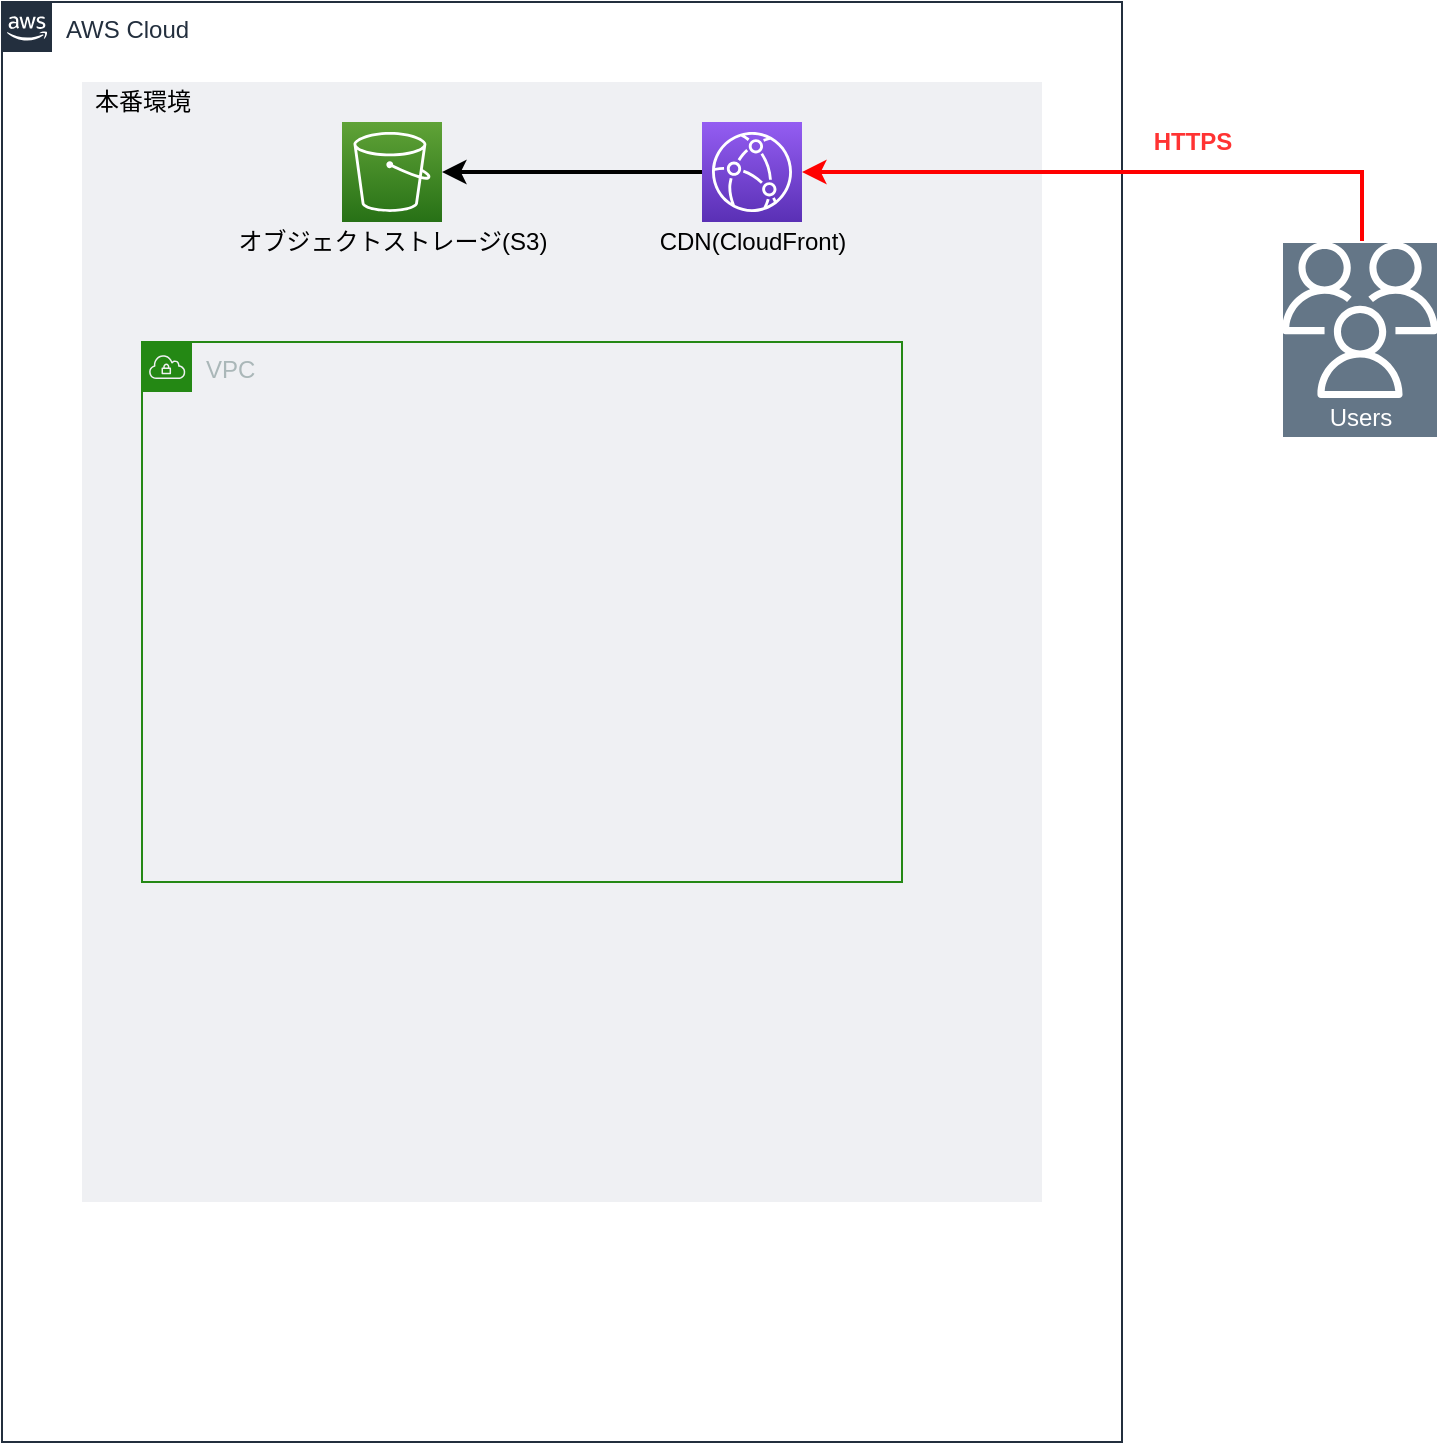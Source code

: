 <mxfile version="14.4.2" type="github"><diagram id="qfBL-MXTpx8A3UTUATgP" name="Page-1"><mxGraphModel dx="782" dy="665" grid="1" gridSize="10" guides="1" tooltips="1" connect="1" arrows="1" fold="1" page="1" pageScale="1" pageWidth="827" pageHeight="1169" math="0" shadow="0"><root><mxCell id="0"/><mxCell id="1" parent="0"/><mxCell id="oaKmaiJYKkS-YHLJhEE7-1" value="AWS Cloud" style="points=[[0,0],[0.25,0],[0.5,0],[0.75,0],[1,0],[1,0.25],[1,0.5],[1,0.75],[1,1],[0.75,1],[0.5,1],[0.25,1],[0,1],[0,0.75],[0,0.5],[0,0.25]];outlineConnect=0;gradientColor=none;html=1;whiteSpace=wrap;fontSize=12;fontStyle=0;shape=mxgraph.aws4.group;grIcon=mxgraph.aws4.group_aws_cloud_alt;strokeColor=#232F3E;fillColor=none;verticalAlign=top;align=left;spacingLeft=30;fontColor=#232F3E;dashed=0;" vertex="1" parent="1"><mxGeometry width="560" height="720" as="geometry"/></mxCell><mxCell id="oaKmaiJYKkS-YHLJhEE7-5" value="" style="fillColor=#EFF0F3;strokeColor=none;dashed=0;verticalAlign=top;fontStyle=0;fontColor=#232F3D;" vertex="1" parent="1"><mxGeometry x="40" y="40" width="480" height="560" as="geometry"/></mxCell><mxCell id="oaKmaiJYKkS-YHLJhEE7-2" value="VPC" style="points=[[0,0],[0.25,0],[0.5,0],[0.75,0],[1,0],[1,0.25],[1,0.5],[1,0.75],[1,1],[0.75,1],[0.5,1],[0.25,1],[0,1],[0,0.75],[0,0.5],[0,0.25]];outlineConnect=0;gradientColor=none;html=1;whiteSpace=wrap;fontSize=12;fontStyle=0;shape=mxgraph.aws4.group;grIcon=mxgraph.aws4.group_vpc;strokeColor=#248814;fillColor=none;verticalAlign=top;align=left;spacingLeft=30;fontColor=#AAB7B8;dashed=0;" vertex="1" parent="1"><mxGeometry x="70" y="170" width="380" height="270" as="geometry"/></mxCell><mxCell id="oaKmaiJYKkS-YHLJhEE7-8" value="本番環境" style="text;html=1;resizable=0;autosize=1;align=center;verticalAlign=middle;points=[];fillColor=none;strokeColor=none;rounded=0;" vertex="1" parent="1"><mxGeometry x="40" y="40" width="60" height="20" as="geometry"/></mxCell><mxCell id="oaKmaiJYKkS-YHLJhEE7-11" value="" style="group" vertex="1" connectable="0" parent="1"><mxGeometry x="110" y="60" width="170" height="70" as="geometry"/></mxCell><mxCell id="oaKmaiJYKkS-YHLJhEE7-9" value="" style="points=[[0,0,0],[0.25,0,0],[0.5,0,0],[0.75,0,0],[1,0,0],[0,1,0],[0.25,1,0],[0.5,1,0],[0.75,1,0],[1,1,0],[0,0.25,0],[0,0.5,0],[0,0.75,0],[1,0.25,0],[1,0.5,0],[1,0.75,0]];outlineConnect=0;fontColor=#232F3E;gradientColor=#60A337;gradientDirection=north;fillColor=#277116;strokeColor=#ffffff;dashed=0;verticalLabelPosition=bottom;verticalAlign=top;align=center;html=1;fontSize=12;fontStyle=0;aspect=fixed;shape=mxgraph.aws4.resourceIcon;resIcon=mxgraph.aws4.s3;" vertex="1" parent="oaKmaiJYKkS-YHLJhEE7-11"><mxGeometry x="60" width="50" height="50" as="geometry"/></mxCell><mxCell id="oaKmaiJYKkS-YHLJhEE7-10" value="オブジェクトストレージ(S3)" style="text;html=1;resizable=0;autosize=1;align=center;verticalAlign=middle;points=[];fillColor=none;strokeColor=none;rounded=0;" vertex="1" parent="oaKmaiJYKkS-YHLJhEE7-11"><mxGeometry y="50" width="170" height="20" as="geometry"/></mxCell><mxCell id="oaKmaiJYKkS-YHLJhEE7-13" style="edgeStyle=orthogonalEdgeStyle;rounded=0;orthogonalLoop=1;jettySize=auto;html=1;strokeWidth=2;" edge="1" parent="1" source="oaKmaiJYKkS-YHLJhEE7-12" target="oaKmaiJYKkS-YHLJhEE7-9"><mxGeometry relative="1" as="geometry"/></mxCell><mxCell id="oaKmaiJYKkS-YHLJhEE7-15" value="" style="group" vertex="1" connectable="0" parent="1"><mxGeometry x="320" y="60" width="110" height="70" as="geometry"/></mxCell><mxCell id="oaKmaiJYKkS-YHLJhEE7-12" value="" style="points=[[0,0,0],[0.25,0,0],[0.5,0,0],[0.75,0,0],[1,0,0],[0,1,0],[0.25,1,0],[0.5,1,0],[0.75,1,0],[1,1,0],[0,0.25,0],[0,0.5,0],[0,0.75,0],[1,0.25,0],[1,0.5,0],[1,0.75,0]];outlineConnect=0;fontColor=#232F3E;gradientColor=#945DF2;gradientDirection=north;fillColor=#5A30B5;strokeColor=#ffffff;dashed=0;verticalLabelPosition=bottom;verticalAlign=top;align=center;html=1;fontSize=12;fontStyle=0;aspect=fixed;shape=mxgraph.aws4.resourceIcon;resIcon=mxgraph.aws4.cloudfront;" vertex="1" parent="oaKmaiJYKkS-YHLJhEE7-15"><mxGeometry x="30" width="50" height="50" as="geometry"/></mxCell><mxCell id="oaKmaiJYKkS-YHLJhEE7-14" value="CDN(CloudFront)" style="text;html=1;resizable=0;autosize=1;align=center;verticalAlign=middle;points=[];fillColor=none;strokeColor=none;rounded=0;" vertex="1" parent="oaKmaiJYKkS-YHLJhEE7-15"><mxGeometry y="50" width="110" height="20" as="geometry"/></mxCell><mxCell id="oaKmaiJYKkS-YHLJhEE7-21" value="" style="edgeStyle=orthogonalEdgeStyle;rounded=0;orthogonalLoop=1;jettySize=auto;html=1;entryX=1;entryY=0.5;entryDx=0;entryDy=0;entryPerimeter=0;strokeColor=#FF0000;strokeWidth=2;" edge="1" parent="1" target="oaKmaiJYKkS-YHLJhEE7-12"><mxGeometry relative="1" as="geometry"><mxPoint x="680" y="170" as="sourcePoint"/><mxPoint x="420" y="98" as="targetPoint"/><Array as="points"><mxPoint x="680" y="85"/></Array></mxGeometry></mxCell><mxCell id="oaKmaiJYKkS-YHLJhEE7-23" value="" style="group;fillColor=#647687;fontColor=#ffffff;strokeColor=#FFFFFF;" vertex="1" connectable="0" parent="1"><mxGeometry x="640" y="120" width="78" height="98" as="geometry"/></mxCell><mxCell id="oaKmaiJYKkS-YHLJhEE7-18" value="Users" style="text;html=1;resizable=0;autosize=1;align=center;verticalAlign=middle;points=[];fillColor=none;strokeColor=none;rounded=0;fontColor=#FFFFFF;" vertex="1" parent="oaKmaiJYKkS-YHLJhEE7-23"><mxGeometry x="13.997" y="78" width="50" height="20" as="geometry"/></mxCell><mxCell id="oaKmaiJYKkS-YHLJhEE7-22" value="" style="outlineConnect=0;fontColor=#232F3E;gradientColor=none;strokeColor=none;dashed=0;verticalLabelPosition=bottom;verticalAlign=top;align=center;html=1;fontSize=12;fontStyle=0;aspect=fixed;pointerEvents=1;shape=mxgraph.aws4.users;fillColor=#FFFFFF;" vertex="1" parent="oaKmaiJYKkS-YHLJhEE7-23"><mxGeometry width="78" height="78" as="geometry"/></mxCell><mxCell id="oaKmaiJYKkS-YHLJhEE7-25" value="HTTPS" style="text;html=1;align=center;verticalAlign=middle;resizable=0;points=[];autosize=1;fontColor=#FF3333;fontStyle=1" vertex="1" parent="1"><mxGeometry x="570" y="60" width="50" height="20" as="geometry"/></mxCell></root></mxGraphModel></diagram></mxfile>